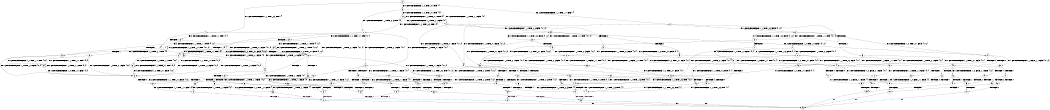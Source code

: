 digraph BCG {
size = "7, 10.5";
center = TRUE;
node [shape = circle];
0 [peripheries = 2];
0 -> 1 [label = "EX !1 !ATOMIC_EXCH_BRANCH (1, +1, TRUE, +0, 3, TRUE) !{}"];
0 -> 2 [label = "EX !2 !ATOMIC_EXCH_BRANCH (1, +1, TRUE, +1, 1, FALSE) !{}"];
0 -> 3 [label = "EX !0 !ATOMIC_EXCH_BRANCH (1, +0, TRUE, +0, 1, TRUE) !{}"];
1 -> 4 [label = "TERMINATE !1"];
1 -> 5 [label = "EX !2 !ATOMIC_EXCH_BRANCH (1, +1, TRUE, +1, 1, TRUE) !{0, 1}"];
1 -> 6 [label = "EX !0 !ATOMIC_EXCH_BRANCH (1, +0, TRUE, +0, 1, FALSE) !{0, 1}"];
2 -> 7 [label = "TERMINATE !2"];
2 -> 8 [label = "EX !1 !ATOMIC_EXCH_BRANCH (1, +1, TRUE, +0, 3, FALSE) !{0, 1, 2}"];
2 -> 9 [label = "EX !0 !ATOMIC_EXCH_BRANCH (1, +0, TRUE, +0, 1, FALSE) !{0, 1, 2}"];
3 -> 10 [label = "EX !1 !ATOMIC_EXCH_BRANCH (1, +1, TRUE, +0, 3, TRUE) !{0}"];
3 -> 11 [label = "EX !2 !ATOMIC_EXCH_BRANCH (1, +1, TRUE, +1, 1, FALSE) !{0}"];
3 -> 12 [label = "EX !0 !ATOMIC_EXCH_BRANCH (1, +0, TRUE, +0, 1, TRUE) !{0}"];
4 -> 13 [label = "EX !2 !ATOMIC_EXCH_BRANCH (1, +1, TRUE, +1, 1, TRUE) !{0}"];
4 -> 14 [label = "EX !0 !ATOMIC_EXCH_BRANCH (1, +0, TRUE, +0, 1, FALSE) !{0}"];
5 -> 15 [label = "TERMINATE !1"];
5 -> 16 [label = "EX !0 !ATOMIC_EXCH_BRANCH (1, +0, TRUE, +0, 1, FALSE) !{0, 1, 2}"];
5 -> 17 [label = "EX !2 !ATOMIC_EXCH_BRANCH (1, +1, TRUE, +1, 1, TRUE) !{0, 1, 2}"];
6 -> 18 [label = "TERMINATE !1"];
6 -> 19 [label = "TERMINATE !0"];
6 -> 20 [label = "EX !2 !ATOMIC_EXCH_BRANCH (1, +1, TRUE, +1, 1, FALSE) !{0, 1}"];
7 -> 21 [label = "EX !1 !ATOMIC_EXCH_BRANCH (1, +1, TRUE, +0, 3, FALSE) !{0, 1}"];
7 -> 22 [label = "EX !0 !ATOMIC_EXCH_BRANCH (1, +0, TRUE, +0, 1, FALSE) !{0, 1}"];
8 -> 23 [label = "TERMINATE !2"];
8 -> 24 [label = "EX !0 !ATOMIC_EXCH_BRANCH (1, +0, TRUE, +0, 1, FALSE) !{0, 1, 2}"];
8 -> 25 [label = "EX !1 !ATOMIC_EXCH_BRANCH (1, +0, FALSE, +1, 1, TRUE) !{0, 1, 2}"];
9 -> 26 [label = "TERMINATE !2"];
9 -> 27 [label = "TERMINATE !0"];
9 -> 28 [label = "EX !1 !ATOMIC_EXCH_BRANCH (1, +1, TRUE, +0, 3, TRUE) !{0, 1, 2}"];
10 -> 29 [label = "TERMINATE !1"];
10 -> 30 [label = "EX !2 !ATOMIC_EXCH_BRANCH (1, +1, TRUE, +1, 1, TRUE) !{0, 1}"];
10 -> 6 [label = "EX !0 !ATOMIC_EXCH_BRANCH (1, +0, TRUE, +0, 1, FALSE) !{0, 1}"];
11 -> 31 [label = "TERMINATE !2"];
11 -> 32 [label = "EX !1 !ATOMIC_EXCH_BRANCH (1, +1, TRUE, +0, 3, FALSE) !{0, 1, 2}"];
11 -> 9 [label = "EX !0 !ATOMIC_EXCH_BRANCH (1, +0, TRUE, +0, 1, FALSE) !{0, 1, 2}"];
12 -> 10 [label = "EX !1 !ATOMIC_EXCH_BRANCH (1, +1, TRUE, +0, 3, TRUE) !{0}"];
12 -> 11 [label = "EX !2 !ATOMIC_EXCH_BRANCH (1, +1, TRUE, +1, 1, FALSE) !{0}"];
12 -> 12 [label = "EX !0 !ATOMIC_EXCH_BRANCH (1, +0, TRUE, +0, 1, TRUE) !{0}"];
13 -> 33 [label = "EX !0 !ATOMIC_EXCH_BRANCH (1, +0, TRUE, +0, 1, FALSE) !{0, 2}"];
13 -> 34 [label = "EX !2 !ATOMIC_EXCH_BRANCH (1, +1, TRUE, +1, 1, TRUE) !{0, 2}"];
14 -> 35 [label = "TERMINATE !0"];
14 -> 36 [label = "EX !2 !ATOMIC_EXCH_BRANCH (1, +1, TRUE, +1, 1, FALSE) !{0}"];
15 -> 33 [label = "EX !0 !ATOMIC_EXCH_BRANCH (1, +0, TRUE, +0, 1, FALSE) !{0, 2}"];
15 -> 34 [label = "EX !2 !ATOMIC_EXCH_BRANCH (1, +1, TRUE, +1, 1, TRUE) !{0, 2}"];
16 -> 37 [label = "TERMINATE !1"];
16 -> 38 [label = "TERMINATE !0"];
16 -> 28 [label = "EX !2 !ATOMIC_EXCH_BRANCH (1, +1, TRUE, +1, 1, FALSE) !{0, 1, 2}"];
17 -> 15 [label = "TERMINATE !1"];
17 -> 16 [label = "EX !0 !ATOMIC_EXCH_BRANCH (1, +0, TRUE, +0, 1, FALSE) !{0, 1, 2}"];
17 -> 17 [label = "EX !2 !ATOMIC_EXCH_BRANCH (1, +1, TRUE, +1, 1, TRUE) !{0, 1, 2}"];
18 -> 35 [label = "TERMINATE !0"];
18 -> 36 [label = "EX !2 !ATOMIC_EXCH_BRANCH (1, +1, TRUE, +1, 1, FALSE) !{0}"];
19 -> 39 [label = "TERMINATE !1"];
19 -> 40 [label = "EX !2 !ATOMIC_EXCH_BRANCH (1, +1, TRUE, +1, 1, FALSE) !{1}"];
20 -> 41 [label = "TERMINATE !1"];
20 -> 42 [label = "TERMINATE !2"];
20 -> 43 [label = "TERMINATE !0"];
21 -> 44 [label = "EX !0 !ATOMIC_EXCH_BRANCH (1, +0, TRUE, +0, 1, FALSE) !{0, 1}"];
21 -> 45 [label = "EX !1 !ATOMIC_EXCH_BRANCH (1, +0, FALSE, +1, 1, TRUE) !{0, 1}"];
22 -> 46 [label = "TERMINATE !0"];
22 -> 47 [label = "EX !1 !ATOMIC_EXCH_BRANCH (1, +1, TRUE, +0, 3, TRUE) !{0, 1}"];
23 -> 44 [label = "EX !0 !ATOMIC_EXCH_BRANCH (1, +0, TRUE, +0, 1, FALSE) !{0, 1}"];
23 -> 45 [label = "EX !1 !ATOMIC_EXCH_BRANCH (1, +0, FALSE, +1, 1, TRUE) !{0, 1}"];
24 -> 48 [label = "TERMINATE !2"];
24 -> 49 [label = "TERMINATE !0"];
24 -> 50 [label = "EX !1 !ATOMIC_EXCH_BRANCH (1, +0, FALSE, +1, 1, FALSE) !{0, 1, 2}"];
25 -> 51 [label = "TERMINATE !2"];
25 -> 52 [label = "EX !0 !ATOMIC_EXCH_BRANCH (1, +0, TRUE, +0, 1, FALSE) !{0, 1, 2}"];
25 -> 8 [label = "EX !1 !ATOMIC_EXCH_BRANCH (1, +1, TRUE, +0, 3, FALSE) !{0, 1, 2}"];
26 -> 46 [label = "TERMINATE !0"];
26 -> 47 [label = "EX !1 !ATOMIC_EXCH_BRANCH (1, +1, TRUE, +0, 3, TRUE) !{0, 1}"];
27 -> 53 [label = "TERMINATE !2"];
27 -> 54 [label = "EX !1 !ATOMIC_EXCH_BRANCH (1, +1, TRUE, +0, 3, TRUE) !{1, 2}"];
28 -> 41 [label = "TERMINATE !1"];
28 -> 42 [label = "TERMINATE !2"];
28 -> 43 [label = "TERMINATE !0"];
29 -> 55 [label = "EX !2 !ATOMIC_EXCH_BRANCH (1, +1, TRUE, +1, 1, TRUE) !{0}"];
29 -> 14 [label = "EX !0 !ATOMIC_EXCH_BRANCH (1, +0, TRUE, +0, 1, FALSE) !{0}"];
30 -> 56 [label = "TERMINATE !1"];
30 -> 57 [label = "EX !2 !ATOMIC_EXCH_BRANCH (1, +1, TRUE, +1, 1, TRUE) !{0, 1, 2}"];
30 -> 16 [label = "EX !0 !ATOMIC_EXCH_BRANCH (1, +0, TRUE, +0, 1, FALSE) !{0, 1, 2}"];
31 -> 58 [label = "EX !1 !ATOMIC_EXCH_BRANCH (1, +1, TRUE, +0, 3, FALSE) !{0, 1}"];
31 -> 22 [label = "EX !0 !ATOMIC_EXCH_BRANCH (1, +0, TRUE, +0, 1, FALSE) !{0, 1}"];
32 -> 59 [label = "TERMINATE !2"];
32 -> 60 [label = "EX !1 !ATOMIC_EXCH_BRANCH (1, +0, FALSE, +1, 1, TRUE) !{0, 1, 2}"];
32 -> 24 [label = "EX !0 !ATOMIC_EXCH_BRANCH (1, +0, TRUE, +0, 1, FALSE) !{0, 1, 2}"];
33 -> 61 [label = "TERMINATE !0"];
33 -> 62 [label = "EX !2 !ATOMIC_EXCH_BRANCH (1, +1, TRUE, +1, 1, FALSE) !{0, 2}"];
34 -> 33 [label = "EX !0 !ATOMIC_EXCH_BRANCH (1, +0, TRUE, +0, 1, FALSE) !{0, 2}"];
34 -> 34 [label = "EX !2 !ATOMIC_EXCH_BRANCH (1, +1, TRUE, +1, 1, TRUE) !{0, 2}"];
35 -> 63 [label = "EX !2 !ATOMIC_EXCH_BRANCH (1, +1, TRUE, +1, 1, FALSE) !{}"];
36 -> 64 [label = "TERMINATE !2"];
36 -> 65 [label = "TERMINATE !0"];
37 -> 61 [label = "TERMINATE !0"];
37 -> 62 [label = "EX !2 !ATOMIC_EXCH_BRANCH (1, +1, TRUE, +1, 1, FALSE) !{0, 2}"];
38 -> 66 [label = "TERMINATE !1"];
38 -> 54 [label = "EX !2 !ATOMIC_EXCH_BRANCH (1, +1, TRUE, +1, 1, FALSE) !{1, 2}"];
39 -> 63 [label = "EX !2 !ATOMIC_EXCH_BRANCH (1, +1, TRUE, +1, 1, FALSE) !{}"];
40 -> 67 [label = "TERMINATE !1"];
40 -> 68 [label = "TERMINATE !2"];
41 -> 64 [label = "TERMINATE !2"];
41 -> 65 [label = "TERMINATE !0"];
42 -> 69 [label = "TERMINATE !1"];
42 -> 70 [label = "TERMINATE !0"];
43 -> 67 [label = "TERMINATE !1"];
43 -> 68 [label = "TERMINATE !2"];
44 -> 71 [label = "TERMINATE !0"];
44 -> 72 [label = "EX !1 !ATOMIC_EXCH_BRANCH (1, +0, FALSE, +1, 1, FALSE) !{0, 1}"];
45 -> 73 [label = "EX !0 !ATOMIC_EXCH_BRANCH (1, +0, TRUE, +0, 1, FALSE) !{0, 1}"];
45 -> 21 [label = "EX !1 !ATOMIC_EXCH_BRANCH (1, +1, TRUE, +0, 3, FALSE) !{0, 1}"];
46 -> 74 [label = "EX !1 !ATOMIC_EXCH_BRANCH (1, +1, TRUE, +0, 3, TRUE) !{1}"];
47 -> 69 [label = "TERMINATE !1"];
47 -> 70 [label = "TERMINATE !0"];
48 -> 71 [label = "TERMINATE !0"];
48 -> 72 [label = "EX !1 !ATOMIC_EXCH_BRANCH (1, +0, FALSE, +1, 1, FALSE) !{0, 1}"];
49 -> 75 [label = "TERMINATE !2"];
49 -> 76 [label = "EX !1 !ATOMIC_EXCH_BRANCH (1, +0, FALSE, +1, 1, FALSE) !{1, 2}"];
50 -> 77 [label = "TERMINATE !1"];
50 -> 78 [label = "TERMINATE !2"];
50 -> 79 [label = "TERMINATE !0"];
51 -> 73 [label = "EX !0 !ATOMIC_EXCH_BRANCH (1, +0, TRUE, +0, 1, FALSE) !{0, 1}"];
51 -> 21 [label = "EX !1 !ATOMIC_EXCH_BRANCH (1, +1, TRUE, +0, 3, FALSE) !{0, 1}"];
52 -> 80 [label = "TERMINATE !2"];
52 -> 81 [label = "TERMINATE !0"];
52 -> 28 [label = "EX !1 !ATOMIC_EXCH_BRANCH (1, +1, TRUE, +0, 3, TRUE) !{0, 1, 2}"];
53 -> 74 [label = "EX !1 !ATOMIC_EXCH_BRANCH (1, +1, TRUE, +0, 3, TRUE) !{1}"];
54 -> 67 [label = "TERMINATE !1"];
54 -> 68 [label = "TERMINATE !2"];
55 -> 82 [label = "EX !2 !ATOMIC_EXCH_BRANCH (1, +1, TRUE, +1, 1, TRUE) !{0, 2}"];
55 -> 33 [label = "EX !0 !ATOMIC_EXCH_BRANCH (1, +0, TRUE, +0, 1, FALSE) !{0, 2}"];
56 -> 82 [label = "EX !2 !ATOMIC_EXCH_BRANCH (1, +1, TRUE, +1, 1, TRUE) !{0, 2}"];
56 -> 33 [label = "EX !0 !ATOMIC_EXCH_BRANCH (1, +0, TRUE, +0, 1, FALSE) !{0, 2}"];
57 -> 56 [label = "TERMINATE !1"];
57 -> 57 [label = "EX !2 !ATOMIC_EXCH_BRANCH (1, +1, TRUE, +1, 1, TRUE) !{0, 1, 2}"];
57 -> 16 [label = "EX !0 !ATOMIC_EXCH_BRANCH (1, +0, TRUE, +0, 1, FALSE) !{0, 1, 2}"];
58 -> 83 [label = "EX !1 !ATOMIC_EXCH_BRANCH (1, +0, FALSE, +1, 1, TRUE) !{0, 1}"];
58 -> 44 [label = "EX !0 !ATOMIC_EXCH_BRANCH (1, +0, TRUE, +0, 1, FALSE) !{0, 1}"];
59 -> 83 [label = "EX !1 !ATOMIC_EXCH_BRANCH (1, +0, FALSE, +1, 1, TRUE) !{0, 1}"];
59 -> 44 [label = "EX !0 !ATOMIC_EXCH_BRANCH (1, +0, TRUE, +0, 1, FALSE) !{0, 1}"];
60 -> 84 [label = "TERMINATE !2"];
60 -> 32 [label = "EX !1 !ATOMIC_EXCH_BRANCH (1, +1, TRUE, +0, 3, FALSE) !{0, 1, 2}"];
60 -> 52 [label = "EX !0 !ATOMIC_EXCH_BRANCH (1, +0, TRUE, +0, 1, FALSE) !{0, 1, 2}"];
61 -> 85 [label = "EX !2 !ATOMIC_EXCH_BRANCH (1, +1, TRUE, +1, 1, FALSE) !{2}"];
62 -> 64 [label = "TERMINATE !2"];
62 -> 65 [label = "TERMINATE !0"];
63 -> 86 [label = "TERMINATE !2"];
64 -> 87 [label = "TERMINATE !0"];
65 -> 86 [label = "TERMINATE !2"];
66 -> 85 [label = "EX !2 !ATOMIC_EXCH_BRANCH (1, +1, TRUE, +1, 1, FALSE) !{2}"];
67 -> 86 [label = "TERMINATE !2"];
68 -> 88 [label = "TERMINATE !1"];
69 -> 87 [label = "TERMINATE !0"];
70 -> 88 [label = "TERMINATE !1"];
71 -> 89 [label = "EX !1 !ATOMIC_EXCH_BRANCH (1, +0, FALSE, +1, 1, FALSE) !{1}"];
72 -> 90 [label = "TERMINATE !1"];
72 -> 91 [label = "TERMINATE !0"];
73 -> 92 [label = "TERMINATE !0"];
73 -> 47 [label = "EX !1 !ATOMIC_EXCH_BRANCH (1, +1, TRUE, +0, 3, TRUE) !{0, 1}"];
74 -> 88 [label = "TERMINATE !1"];
75 -> 89 [label = "EX !1 !ATOMIC_EXCH_BRANCH (1, +0, FALSE, +1, 1, FALSE) !{1}"];
76 -> 93 [label = "TERMINATE !1"];
76 -> 94 [label = "TERMINATE !2"];
77 -> 95 [label = "TERMINATE !2"];
77 -> 96 [label = "TERMINATE !0"];
78 -> 90 [label = "TERMINATE !1"];
78 -> 91 [label = "TERMINATE !0"];
79 -> 93 [label = "TERMINATE !1"];
79 -> 94 [label = "TERMINATE !2"];
80 -> 92 [label = "TERMINATE !0"];
80 -> 47 [label = "EX !1 !ATOMIC_EXCH_BRANCH (1, +1, TRUE, +0, 3, TRUE) !{0, 1}"];
81 -> 97 [label = "TERMINATE !2"];
81 -> 54 [label = "EX !1 !ATOMIC_EXCH_BRANCH (1, +1, TRUE, +0, 3, TRUE) !{1, 2}"];
82 -> 82 [label = "EX !2 !ATOMIC_EXCH_BRANCH (1, +1, TRUE, +1, 1, TRUE) !{0, 2}"];
82 -> 33 [label = "EX !0 !ATOMIC_EXCH_BRANCH (1, +0, TRUE, +0, 1, FALSE) !{0, 2}"];
83 -> 58 [label = "EX !1 !ATOMIC_EXCH_BRANCH (1, +1, TRUE, +0, 3, FALSE) !{0, 1}"];
83 -> 73 [label = "EX !0 !ATOMIC_EXCH_BRANCH (1, +0, TRUE, +0, 1, FALSE) !{0, 1}"];
84 -> 58 [label = "EX !1 !ATOMIC_EXCH_BRANCH (1, +1, TRUE, +0, 3, FALSE) !{0, 1}"];
84 -> 73 [label = "EX !0 !ATOMIC_EXCH_BRANCH (1, +0, TRUE, +0, 1, FALSE) !{0, 1}"];
85 -> 86 [label = "TERMINATE !2"];
86 -> 98 [label = "exit"];
87 -> 98 [label = "exit"];
88 -> 98 [label = "exit"];
89 -> 99 [label = "TERMINATE !1"];
90 -> 100 [label = "TERMINATE !0"];
91 -> 99 [label = "TERMINATE !1"];
92 -> 74 [label = "EX !1 !ATOMIC_EXCH_BRANCH (1, +1, TRUE, +0, 3, TRUE) !{1}"];
93 -> 101 [label = "TERMINATE !2"];
94 -> 99 [label = "TERMINATE !1"];
95 -> 100 [label = "TERMINATE !0"];
96 -> 101 [label = "TERMINATE !2"];
97 -> 74 [label = "EX !1 !ATOMIC_EXCH_BRANCH (1, +1, TRUE, +0, 3, TRUE) !{1}"];
99 -> 98 [label = "exit"];
100 -> 98 [label = "exit"];
101 -> 98 [label = "exit"];
}
